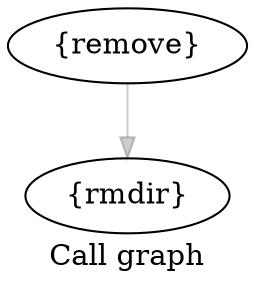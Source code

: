 digraph "Call graph" {
	label="Call graph";
	"Node0x80566c520" [label="{remove}"];
	"Node0x80566c520" -> "Node0x80566c580" [color="#00000033"];

	"Node0x80566c580" [label="{rmdir}"];

}
